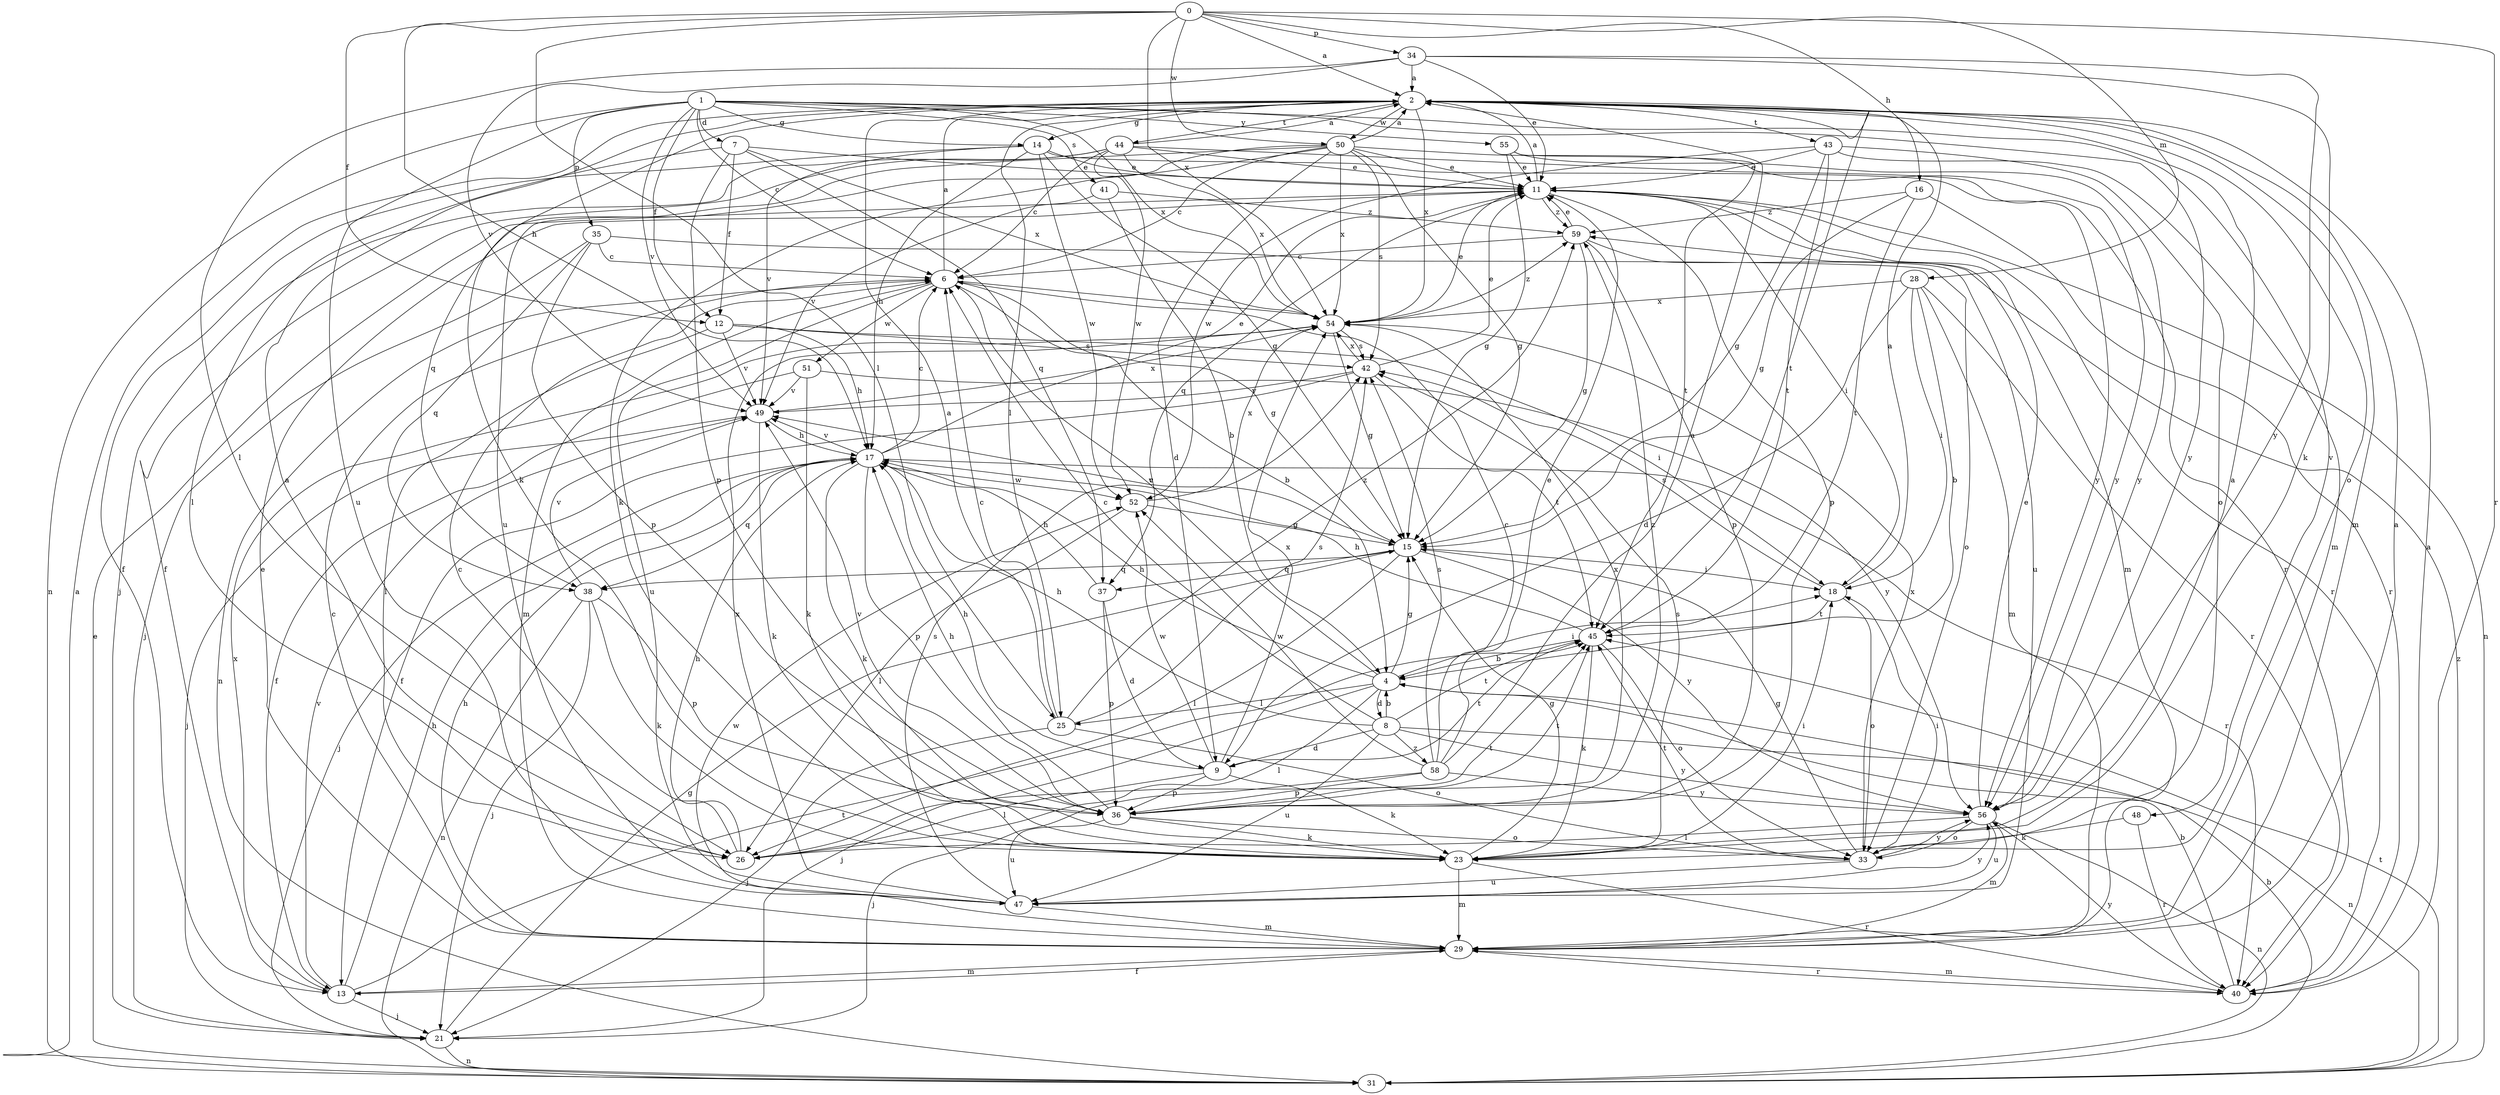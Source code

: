 strict digraph  {
0;
1;
2;
4;
6;
7;
8;
9;
11;
12;
13;
14;
15;
16;
17;
18;
21;
23;
25;
26;
28;
29;
31;
33;
34;
35;
36;
37;
38;
40;
41;
42;
43;
44;
45;
47;
48;
49;
50;
51;
52;
54;
55;
56;
58;
59;
0 -> 2  [label=a];
0 -> 12  [label=f];
0 -> 16  [label=h];
0 -> 17  [label=h];
0 -> 25  [label=l];
0 -> 28  [label=m];
0 -> 34  [label=p];
0 -> 40  [label=r];
0 -> 50  [label=w];
0 -> 54  [label=x];
1 -> 6  [label=c];
1 -> 7  [label=d];
1 -> 12  [label=f];
1 -> 14  [label=g];
1 -> 31  [label=n];
1 -> 35  [label=p];
1 -> 41  [label=s];
1 -> 47  [label=u];
1 -> 48  [label=v];
1 -> 49  [label=v];
1 -> 54  [label=x];
1 -> 55  [label=y];
1 -> 56  [label=y];
2 -> 14  [label=g];
2 -> 23  [label=k];
2 -> 25  [label=l];
2 -> 29  [label=m];
2 -> 33  [label=o];
2 -> 43  [label=t];
2 -> 44  [label=t];
2 -> 45  [label=t];
2 -> 50  [label=w];
2 -> 54  [label=x];
4 -> 6  [label=c];
4 -> 8  [label=d];
4 -> 15  [label=g];
4 -> 17  [label=h];
4 -> 18  [label=i];
4 -> 21  [label=j];
4 -> 25  [label=l];
4 -> 26  [label=l];
6 -> 2  [label=a];
6 -> 4  [label=b];
6 -> 15  [label=g];
6 -> 29  [label=m];
6 -> 31  [label=n];
6 -> 47  [label=u];
6 -> 51  [label=w];
6 -> 54  [label=x];
7 -> 11  [label=e];
7 -> 12  [label=f];
7 -> 26  [label=l];
7 -> 36  [label=p];
7 -> 37  [label=q];
7 -> 54  [label=x];
8 -> 4  [label=b];
8 -> 6  [label=c];
8 -> 9  [label=d];
8 -> 17  [label=h];
8 -> 31  [label=n];
8 -> 45  [label=t];
8 -> 47  [label=u];
8 -> 56  [label=y];
8 -> 58  [label=z];
9 -> 17  [label=h];
9 -> 23  [label=k];
9 -> 26  [label=l];
9 -> 36  [label=p];
9 -> 45  [label=t];
9 -> 52  [label=w];
9 -> 54  [label=x];
11 -> 2  [label=a];
11 -> 18  [label=i];
11 -> 29  [label=m];
11 -> 31  [label=n];
11 -> 36  [label=p];
11 -> 37  [label=q];
11 -> 40  [label=r];
11 -> 59  [label=z];
12 -> 17  [label=h];
12 -> 18  [label=i];
12 -> 26  [label=l];
12 -> 42  [label=s];
12 -> 49  [label=v];
13 -> 17  [label=h];
13 -> 21  [label=j];
13 -> 29  [label=m];
13 -> 45  [label=t];
13 -> 49  [label=v];
13 -> 54  [label=x];
14 -> 11  [label=e];
14 -> 13  [label=f];
14 -> 15  [label=g];
14 -> 17  [label=h];
14 -> 49  [label=v];
14 -> 52  [label=w];
14 -> 56  [label=y];
15 -> 18  [label=i];
15 -> 26  [label=l];
15 -> 37  [label=q];
15 -> 38  [label=q];
15 -> 49  [label=v];
15 -> 56  [label=y];
16 -> 15  [label=g];
16 -> 40  [label=r];
16 -> 45  [label=t];
16 -> 59  [label=z];
17 -> 6  [label=c];
17 -> 11  [label=e];
17 -> 21  [label=j];
17 -> 23  [label=k];
17 -> 36  [label=p];
17 -> 38  [label=q];
17 -> 40  [label=r];
17 -> 49  [label=v];
17 -> 52  [label=w];
18 -> 2  [label=a];
18 -> 33  [label=o];
18 -> 42  [label=s];
18 -> 45  [label=t];
21 -> 15  [label=g];
21 -> 31  [label=n];
23 -> 2  [label=a];
23 -> 15  [label=g];
23 -> 18  [label=i];
23 -> 29  [label=m];
23 -> 40  [label=r];
23 -> 42  [label=s];
25 -> 2  [label=a];
25 -> 6  [label=c];
25 -> 21  [label=j];
25 -> 33  [label=o];
25 -> 42  [label=s];
25 -> 59  [label=z];
26 -> 2  [label=a];
26 -> 6  [label=c];
26 -> 17  [label=h];
26 -> 45  [label=t];
28 -> 4  [label=b];
28 -> 9  [label=d];
28 -> 18  [label=i];
28 -> 29  [label=m];
28 -> 40  [label=r];
28 -> 54  [label=x];
29 -> 2  [label=a];
29 -> 6  [label=c];
29 -> 11  [label=e];
29 -> 13  [label=f];
29 -> 17  [label=h];
29 -> 40  [label=r];
29 -> 52  [label=w];
31 -> 2  [label=a];
31 -> 4  [label=b];
31 -> 11  [label=e];
31 -> 45  [label=t];
31 -> 59  [label=z];
33 -> 15  [label=g];
33 -> 18  [label=i];
33 -> 45  [label=t];
33 -> 47  [label=u];
33 -> 54  [label=x];
33 -> 56  [label=y];
34 -> 2  [label=a];
34 -> 11  [label=e];
34 -> 23  [label=k];
34 -> 26  [label=l];
34 -> 49  [label=v];
34 -> 56  [label=y];
35 -> 6  [label=c];
35 -> 21  [label=j];
35 -> 33  [label=o];
35 -> 36  [label=p];
35 -> 38  [label=q];
36 -> 17  [label=h];
36 -> 23  [label=k];
36 -> 33  [label=o];
36 -> 45  [label=t];
36 -> 47  [label=u];
36 -> 49  [label=v];
36 -> 54  [label=x];
36 -> 59  [label=z];
37 -> 9  [label=d];
37 -> 17  [label=h];
37 -> 36  [label=p];
38 -> 21  [label=j];
38 -> 23  [label=k];
38 -> 31  [label=n];
38 -> 36  [label=p];
38 -> 49  [label=v];
40 -> 2  [label=a];
40 -> 4  [label=b];
40 -> 29  [label=m];
40 -> 56  [label=y];
41 -> 4  [label=b];
41 -> 49  [label=v];
41 -> 59  [label=z];
42 -> 11  [label=e];
42 -> 13  [label=f];
42 -> 45  [label=t];
42 -> 49  [label=v];
42 -> 54  [label=x];
43 -> 11  [label=e];
43 -> 15  [label=g];
43 -> 29  [label=m];
43 -> 33  [label=o];
43 -> 45  [label=t];
43 -> 52  [label=w];
44 -> 2  [label=a];
44 -> 6  [label=c];
44 -> 11  [label=e];
44 -> 13  [label=f];
44 -> 21  [label=j];
44 -> 40  [label=r];
44 -> 52  [label=w];
44 -> 54  [label=x];
45 -> 4  [label=b];
45 -> 17  [label=h];
45 -> 23  [label=k];
45 -> 33  [label=o];
47 -> 29  [label=m];
47 -> 42  [label=s];
47 -> 54  [label=x];
47 -> 56  [label=y];
48 -> 23  [label=k];
48 -> 40  [label=r];
49 -> 17  [label=h];
49 -> 21  [label=j];
49 -> 23  [label=k];
49 -> 54  [label=x];
50 -> 2  [label=a];
50 -> 6  [label=c];
50 -> 9  [label=d];
50 -> 11  [label=e];
50 -> 15  [label=g];
50 -> 23  [label=k];
50 -> 38  [label=q];
50 -> 42  [label=s];
50 -> 47  [label=u];
50 -> 54  [label=x];
50 -> 56  [label=y];
51 -> 13  [label=f];
51 -> 23  [label=k];
51 -> 49  [label=v];
51 -> 56  [label=y];
52 -> 15  [label=g];
52 -> 26  [label=l];
52 -> 54  [label=x];
54 -> 11  [label=e];
54 -> 15  [label=g];
54 -> 42  [label=s];
54 -> 59  [label=z];
55 -> 11  [label=e];
55 -> 15  [label=g];
55 -> 45  [label=t];
55 -> 56  [label=y];
56 -> 11  [label=e];
56 -> 26  [label=l];
56 -> 29  [label=m];
56 -> 31  [label=n];
56 -> 33  [label=o];
56 -> 47  [label=u];
58 -> 2  [label=a];
58 -> 6  [label=c];
58 -> 11  [label=e];
58 -> 21  [label=j];
58 -> 36  [label=p];
58 -> 42  [label=s];
58 -> 52  [label=w];
58 -> 56  [label=y];
59 -> 6  [label=c];
59 -> 11  [label=e];
59 -> 15  [label=g];
59 -> 36  [label=p];
59 -> 47  [label=u];
}
